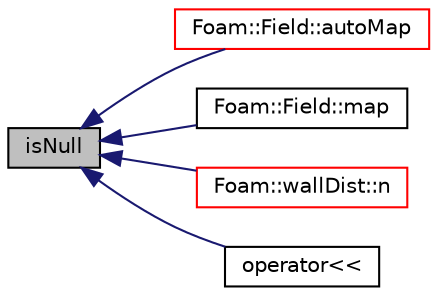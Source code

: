 digraph "isNull"
{
  bgcolor="transparent";
  edge [fontname="Helvetica",fontsize="10",labelfontname="Helvetica",labelfontsize="10"];
  node [fontname="Helvetica",fontsize="10",shape=record];
  rankdir="LR";
  Node1 [label="isNull",height=0.2,width=0.4,color="black", fillcolor="grey75", style="filled", fontcolor="black"];
  Node1 -> Node2 [dir="back",color="midnightblue",fontsize="10",style="solid",fontname="Helvetica"];
  Node2 [label="Foam::Field::autoMap",height=0.2,width=0.4,color="red",URL="$a00765.html#a4e1ad0c02ab6adecdf8edff203159e4c",tooltip="Map from self. "];
  Node1 -> Node3 [dir="back",color="midnightblue",fontsize="10",style="solid",fontname="Helvetica"];
  Node3 [label="Foam::Field::map",height=0.2,width=0.4,color="black",URL="$a00765.html#a37f5e100d55ea3ba5f0671a2cfbb89d3",tooltip="Map from the given field. "];
  Node1 -> Node4 [dir="back",color="midnightblue",fontsize="10",style="solid",fontname="Helvetica"];
  Node4 [label="Foam::wallDist::n",height=0.2,width=0.4,color="red",URL="$a02948.html#af1573c848b779f71ba617dfee725fde8",tooltip="Return reference to cached normal-to-wall field. "];
  Node1 -> Node5 [dir="back",color="midnightblue",fontsize="10",style="solid",fontname="Helvetica"];
  Node5 [label="operator\<\<",height=0.2,width=0.4,color="black",URL="$a10909.html#a494e491d0873b1fd79b19ee5c26db4e0"];
}
